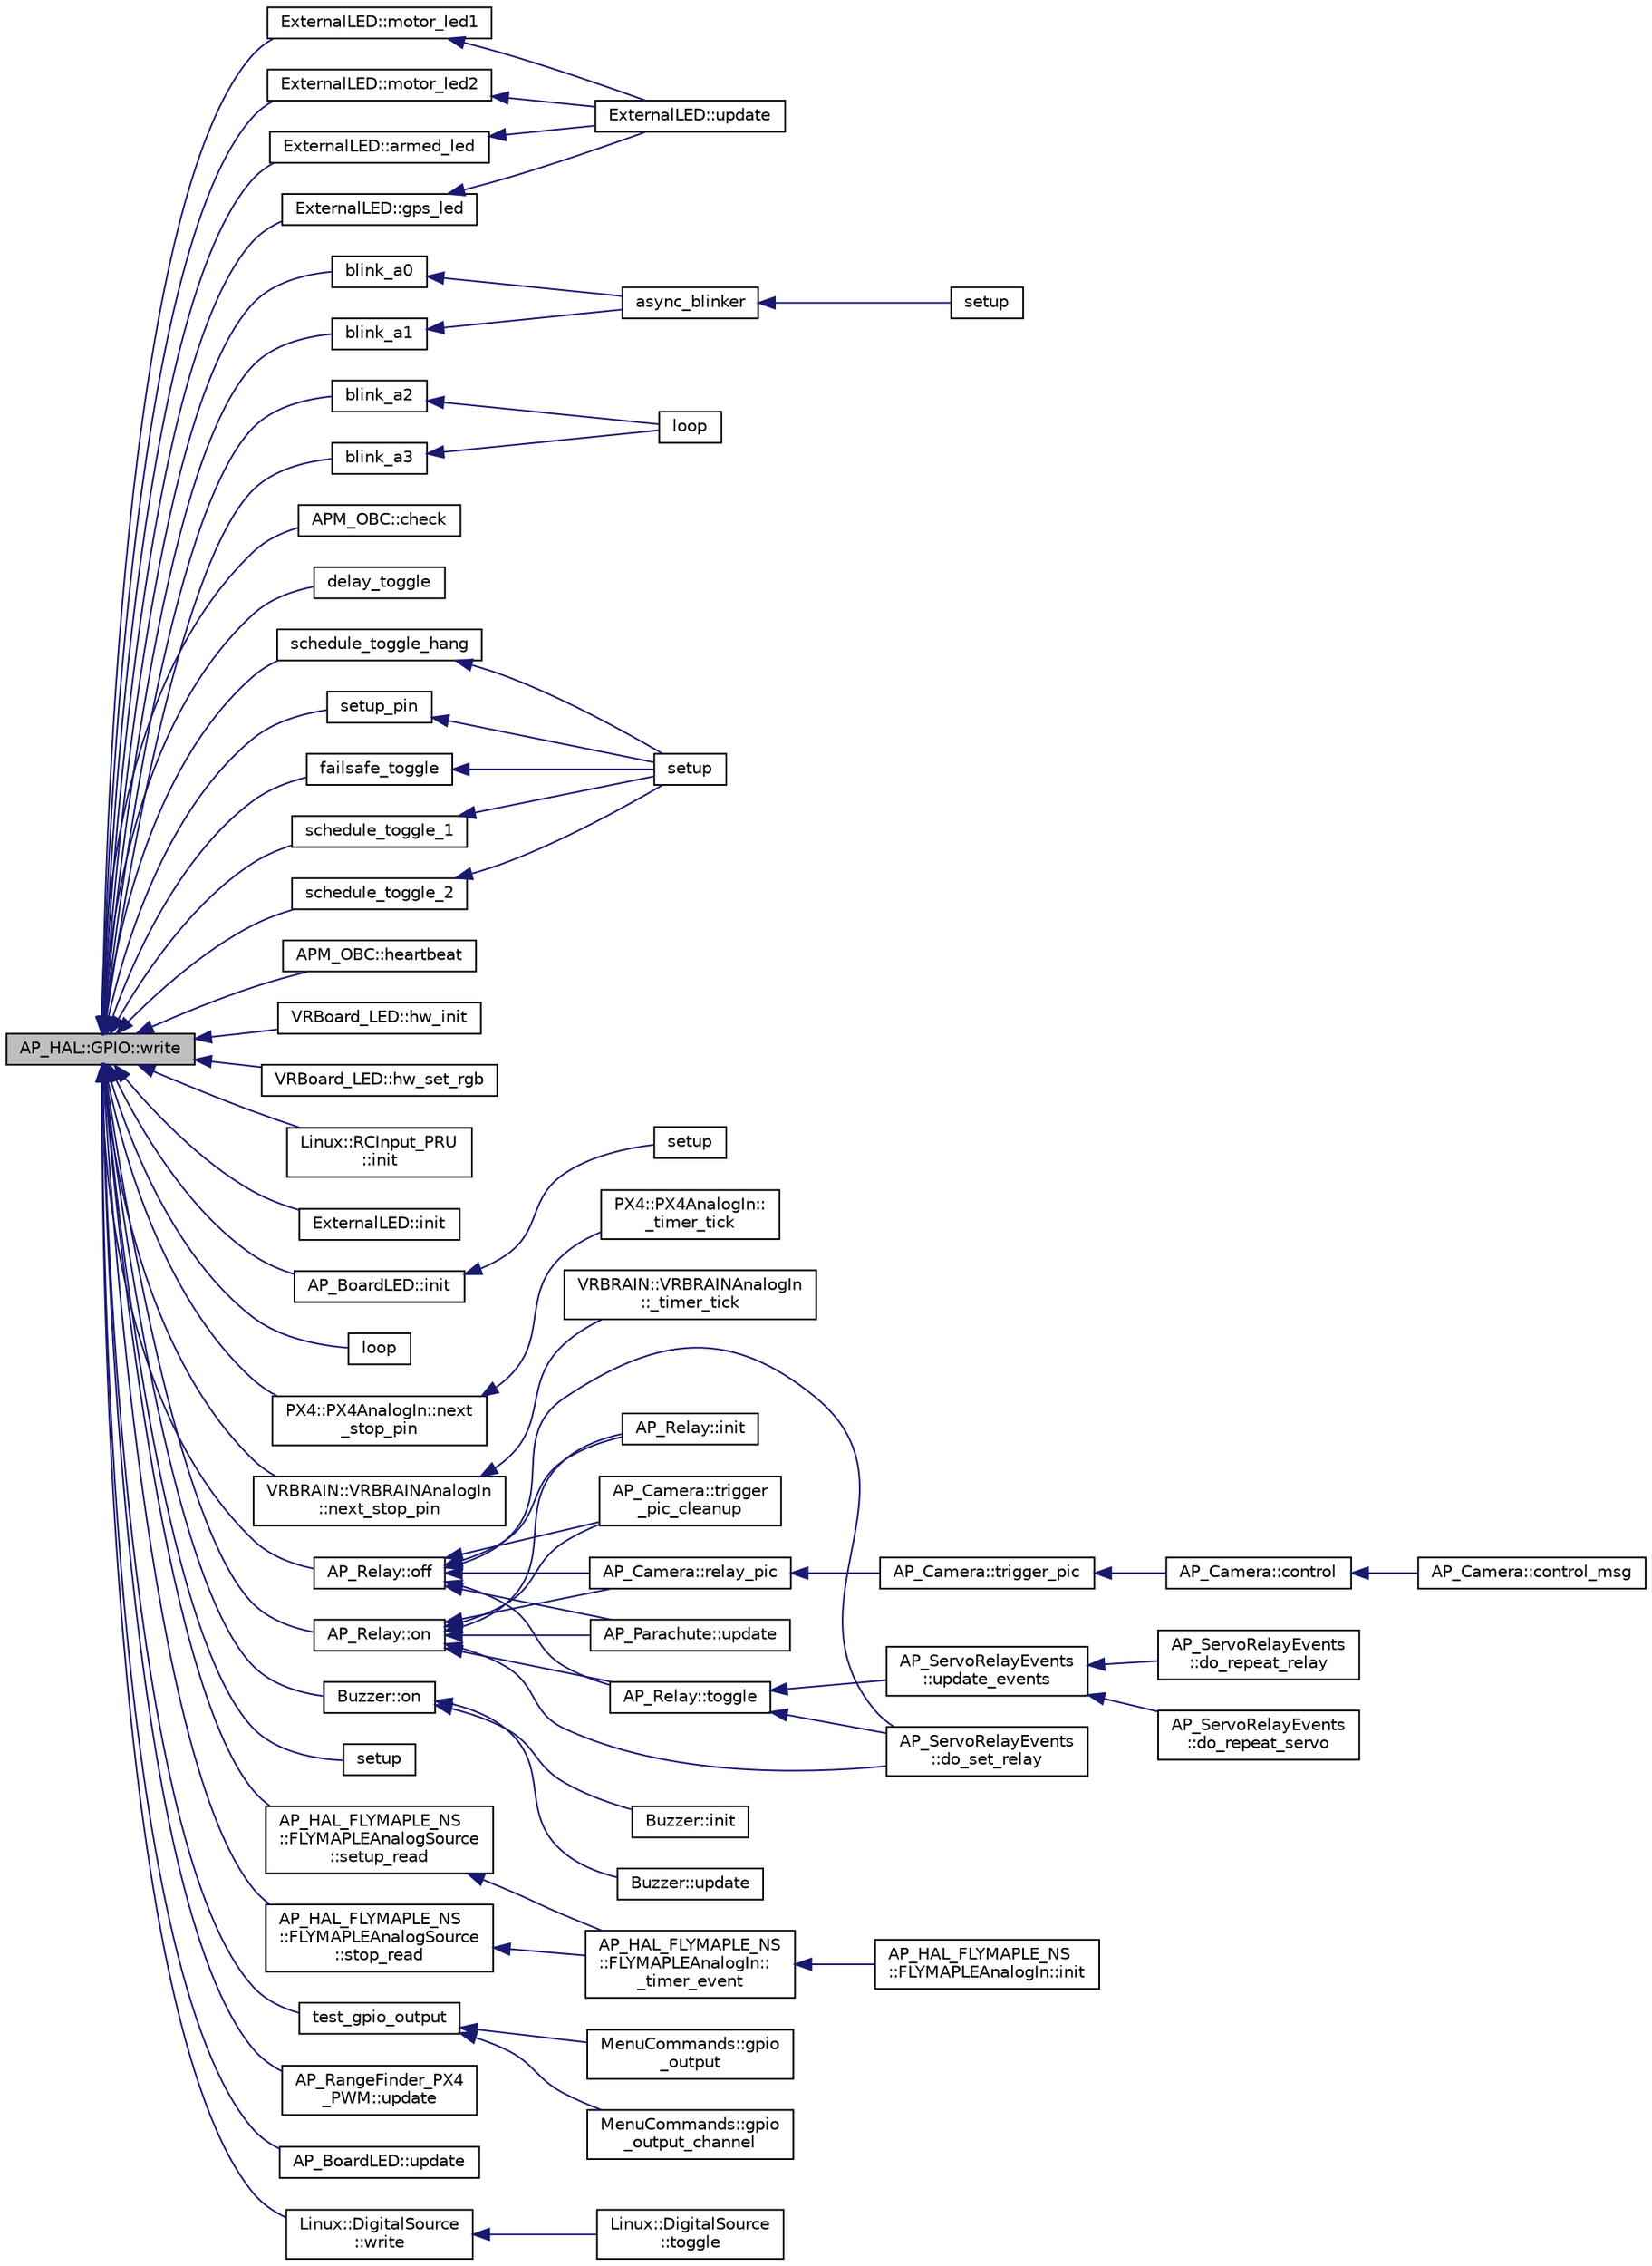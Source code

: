 digraph "AP_HAL::GPIO::write"
{
 // INTERACTIVE_SVG=YES
  edge [fontname="Helvetica",fontsize="10",labelfontname="Helvetica",labelfontsize="10"];
  node [fontname="Helvetica",fontsize="10",shape=record];
  rankdir="LR";
  Node1 [label="AP_HAL::GPIO::write",height=0.2,width=0.4,color="black", fillcolor="grey75", style="filled", fontcolor="black"];
  Node1 -> Node2 [dir="back",color="midnightblue",fontsize="10",style="solid",fontname="Helvetica"];
  Node2 [label="ExternalLED::armed_led",height=0.2,width=0.4,color="black", fillcolor="white", style="filled",URL="$classExternalLED.html#a7c818fff1f058f49e270f1df69c7fc07"];
  Node2 -> Node3 [dir="back",color="midnightblue",fontsize="10",style="solid",fontname="Helvetica"];
  Node3 [label="ExternalLED::update",height=0.2,width=0.4,color="black", fillcolor="white", style="filled",URL="$classExternalLED.html#a8cb1175f00faa179f2f68f39ac50a458"];
  Node1 -> Node4 [dir="back",color="midnightblue",fontsize="10",style="solid",fontname="Helvetica"];
  Node4 [label="blink_a0",height=0.2,width=0.4,color="black", fillcolor="white", style="filled",URL="$Semaphore_8cpp.html#ad26eab0db2acba1e252c0f9db67a2551"];
  Node4 -> Node5 [dir="back",color="midnightblue",fontsize="10",style="solid",fontname="Helvetica"];
  Node5 [label="async_blinker",height=0.2,width=0.4,color="black", fillcolor="white", style="filled",URL="$Semaphore_8cpp.html#a1cfe5a3d46f00864324a4588929b353b"];
  Node5 -> Node6 [dir="back",color="midnightblue",fontsize="10",style="solid",fontname="Helvetica"];
  Node6 [label="setup",height=0.2,width=0.4,color="black", fillcolor="white", style="filled",URL="$Semaphore_8cpp.html#a7dfd9b79bc5a37d7df40207afbc5431f"];
  Node1 -> Node7 [dir="back",color="midnightblue",fontsize="10",style="solid",fontname="Helvetica"];
  Node7 [label="blink_a1",height=0.2,width=0.4,color="black", fillcolor="white", style="filled",URL="$Semaphore_8cpp.html#acfa4efd9b979fe95ceabbbd93a87e540"];
  Node7 -> Node5 [dir="back",color="midnightblue",fontsize="10",style="solid",fontname="Helvetica"];
  Node1 -> Node8 [dir="back",color="midnightblue",fontsize="10",style="solid",fontname="Helvetica"];
  Node8 [label="blink_a2",height=0.2,width=0.4,color="black", fillcolor="white", style="filled",URL="$Semaphore_8cpp.html#aa7111f1280e1d20089f2e1e4fd73f25e"];
  Node8 -> Node9 [dir="back",color="midnightblue",fontsize="10",style="solid",fontname="Helvetica"];
  Node9 [label="loop",height=0.2,width=0.4,color="black", fillcolor="white", style="filled",URL="$Semaphore_8cpp.html#a0b33edabd7f1c4e4a0bf32c67269be2f"];
  Node1 -> Node10 [dir="back",color="midnightblue",fontsize="10",style="solid",fontname="Helvetica"];
  Node10 [label="blink_a3",height=0.2,width=0.4,color="black", fillcolor="white", style="filled",URL="$Semaphore_8cpp.html#a6d72fc68f0df4276eb0415cfabfe389c"];
  Node10 -> Node9 [dir="back",color="midnightblue",fontsize="10",style="solid",fontname="Helvetica"];
  Node1 -> Node11 [dir="back",color="midnightblue",fontsize="10",style="solid",fontname="Helvetica"];
  Node11 [label="APM_OBC::check",height=0.2,width=0.4,color="black", fillcolor="white", style="filled",URL="$classAPM__OBC.html#abcd546549be8688ab9cd0c46147dc077"];
  Node1 -> Node12 [dir="back",color="midnightblue",fontsize="10",style="solid",fontname="Helvetica"];
  Node12 [label="delay_toggle",height=0.2,width=0.4,color="black", fillcolor="white", style="filled",URL="$AP__HAL__FLYMAPLE_2examples_2Scheduler_2Scheduler_8cpp.html#a0464e12663d1cc5ef370fbe3991cfbd5"];
  Node1 -> Node13 [dir="back",color="midnightblue",fontsize="10",style="solid",fontname="Helvetica"];
  Node13 [label="failsafe_toggle",height=0.2,width=0.4,color="black", fillcolor="white", style="filled",URL="$AP__HAL__FLYMAPLE_2examples_2Scheduler_2Scheduler_8cpp.html#ad7d75597fa5114bc61e90a30fd637222"];
  Node13 -> Node14 [dir="back",color="midnightblue",fontsize="10",style="solid",fontname="Helvetica"];
  Node14 [label="setup",height=0.2,width=0.4,color="black", fillcolor="white", style="filled",URL="$AP__HAL__FLYMAPLE_2examples_2Scheduler_2Scheduler_8cpp.html#a7dfd9b79bc5a37d7df40207afbc5431f"];
  Node1 -> Node15 [dir="back",color="midnightblue",fontsize="10",style="solid",fontname="Helvetica"];
  Node15 [label="ExternalLED::gps_led",height=0.2,width=0.4,color="black", fillcolor="white", style="filled",URL="$classExternalLED.html#aa8be1ed06774218a107c6a2e90a1302b"];
  Node15 -> Node3 [dir="back",color="midnightblue",fontsize="10",style="solid",fontname="Helvetica"];
  Node1 -> Node16 [dir="back",color="midnightblue",fontsize="10",style="solid",fontname="Helvetica"];
  Node16 [label="APM_OBC::heartbeat",height=0.2,width=0.4,color="black", fillcolor="white", style="filled",URL="$classAPM__OBC.html#a403314b2d0960232f2681d2cc4ae864c"];
  Node1 -> Node17 [dir="back",color="midnightblue",fontsize="10",style="solid",fontname="Helvetica"];
  Node17 [label="VRBoard_LED::hw_init",height=0.2,width=0.4,color="black", fillcolor="white", style="filled",URL="$classVRBoard__LED.html#a85e5061a4ae9f1d6b3de076951ee5f7a"];
  Node1 -> Node18 [dir="back",color="midnightblue",fontsize="10",style="solid",fontname="Helvetica"];
  Node18 [label="VRBoard_LED::hw_set_rgb",height=0.2,width=0.4,color="black", fillcolor="white", style="filled",URL="$classVRBoard__LED.html#adf4afe11a6b0d9a5ad94fd8ebb8d3588"];
  Node1 -> Node19 [dir="back",color="midnightblue",fontsize="10",style="solid",fontname="Helvetica"];
  Node19 [label="Linux::RCInput_PRU\l::init",height=0.2,width=0.4,color="black", fillcolor="white", style="filled",URL="$classLinux_1_1RCInput__PRU.html#aadbe38f67f9500275cbdb9dd69b0eb4c"];
  Node1 -> Node20 [dir="back",color="midnightblue",fontsize="10",style="solid",fontname="Helvetica"];
  Node20 [label="ExternalLED::init",height=0.2,width=0.4,color="black", fillcolor="white", style="filled",URL="$classExternalLED.html#a28ac4e29e709c5be94a074f78bcdbcb6"];
  Node1 -> Node21 [dir="back",color="midnightblue",fontsize="10",style="solid",fontname="Helvetica"];
  Node21 [label="AP_BoardLED::init",height=0.2,width=0.4,color="black", fillcolor="white", style="filled",URL="$classAP__BoardLED.html#a0e4de7ec47c7e204d07481d707faf3dd"];
  Node21 -> Node22 [dir="back",color="midnightblue",fontsize="10",style="solid",fontname="Helvetica"];
  Node22 [label="setup",height=0.2,width=0.4,color="black", fillcolor="white", style="filled",URL="$GPS__AUTO__test_8cpp.html#a4fc01d736fe50cf5b977f755b675f11d"];
  Node1 -> Node23 [dir="back",color="midnightblue",fontsize="10",style="solid",fontname="Helvetica"];
  Node23 [label="loop",height=0.2,width=0.4,color="black", fillcolor="white", style="filled",URL="$FLYMAPLE_2examples_2RCInput_2RCInput_8cpp.html#a0b33edabd7f1c4e4a0bf32c67269be2f"];
  Node1 -> Node24 [dir="back",color="midnightblue",fontsize="10",style="solid",fontname="Helvetica"];
  Node24 [label="ExternalLED::motor_led1",height=0.2,width=0.4,color="black", fillcolor="white", style="filled",URL="$classExternalLED.html#a63fffcb5dffb7a8105f5a4d0d4e30010"];
  Node24 -> Node3 [dir="back",color="midnightblue",fontsize="10",style="solid",fontname="Helvetica"];
  Node1 -> Node25 [dir="back",color="midnightblue",fontsize="10",style="solid",fontname="Helvetica"];
  Node25 [label="ExternalLED::motor_led2",height=0.2,width=0.4,color="black", fillcolor="white", style="filled",URL="$classExternalLED.html#ae1bcb4e0eb1ecc285aeaf068e6205954"];
  Node25 -> Node3 [dir="back",color="midnightblue",fontsize="10",style="solid",fontname="Helvetica"];
  Node1 -> Node26 [dir="back",color="midnightblue",fontsize="10",style="solid",fontname="Helvetica"];
  Node26 [label="PX4::PX4AnalogIn::next\l_stop_pin",height=0.2,width=0.4,color="black", fillcolor="white", style="filled",URL="$classPX4_1_1PX4AnalogIn.html#a7faa536d4196883a2cc9e634e7ef2bc3"];
  Node26 -> Node27 [dir="back",color="midnightblue",fontsize="10",style="solid",fontname="Helvetica"];
  Node27 [label="PX4::PX4AnalogIn::\l_timer_tick",height=0.2,width=0.4,color="black", fillcolor="white", style="filled",URL="$classPX4_1_1PX4AnalogIn.html#a8a56bfd768600281c018928ffe92e638"];
  Node1 -> Node28 [dir="back",color="midnightblue",fontsize="10",style="solid",fontname="Helvetica"];
  Node28 [label="VRBRAIN::VRBRAINAnalogIn\l::next_stop_pin",height=0.2,width=0.4,color="black", fillcolor="white", style="filled",URL="$classVRBRAIN_1_1VRBRAINAnalogIn.html#a3bd770ed51b38ce10d4f5db6f234485c"];
  Node28 -> Node29 [dir="back",color="midnightblue",fontsize="10",style="solid",fontname="Helvetica"];
  Node29 [label="VRBRAIN::VRBRAINAnalogIn\l::_timer_tick",height=0.2,width=0.4,color="black", fillcolor="white", style="filled",URL="$classVRBRAIN_1_1VRBRAINAnalogIn.html#a40d1f2b6221fd1af277a15d8c4c2b841"];
  Node1 -> Node30 [dir="back",color="midnightblue",fontsize="10",style="solid",fontname="Helvetica"];
  Node30 [label="AP_Relay::off",height=0.2,width=0.4,color="black", fillcolor="white", style="filled",URL="$classAP__Relay.html#aff679a24b3c6b73f066e1e62c86e0fae"];
  Node30 -> Node31 [dir="back",color="midnightblue",fontsize="10",style="solid",fontname="Helvetica"];
  Node31 [label="AP_ServoRelayEvents\l::do_set_relay",height=0.2,width=0.4,color="black", fillcolor="white", style="filled",URL="$classAP__ServoRelayEvents.html#a97e7a71ad2ed00b9b4ceb20bc617be4c"];
  Node30 -> Node32 [dir="back",color="midnightblue",fontsize="10",style="solid",fontname="Helvetica"];
  Node32 [label="AP_Relay::init",height=0.2,width=0.4,color="black", fillcolor="white", style="filled",URL="$classAP__Relay.html#aa13db0b0f4e316fe33459b659a642d9f"];
  Node30 -> Node33 [dir="back",color="midnightblue",fontsize="10",style="solid",fontname="Helvetica"];
  Node33 [label="AP_Camera::relay_pic",height=0.2,width=0.4,color="black", fillcolor="white", style="filled",URL="$classAP__Camera.html#a73b785894a0650a4dd8b1ffc24c4c250",tooltip="basic relay activation "];
  Node33 -> Node34 [dir="back",color="midnightblue",fontsize="10",style="solid",fontname="Helvetica"];
  Node34 [label="AP_Camera::trigger_pic",height=0.2,width=0.4,color="black", fillcolor="white", style="filled",URL="$classAP__Camera.html#a74372e2b8e5d3cd3b464f2ef417cb0f6"];
  Node34 -> Node35 [dir="back",color="midnightblue",fontsize="10",style="solid",fontname="Helvetica"];
  Node35 [label="AP_Camera::control",height=0.2,width=0.4,color="black", fillcolor="white", style="filled",URL="$classAP__Camera.html#a7c7aa23d1a71db5345bb11899bbb8f31"];
  Node35 -> Node36 [dir="back",color="midnightblue",fontsize="10",style="solid",fontname="Helvetica"];
  Node36 [label="AP_Camera::control_msg",height=0.2,width=0.4,color="black", fillcolor="white", style="filled",URL="$classAP__Camera.html#a27664cf70d78d5af17d66a3d715048db",tooltip="decode deprecated MavLink message that controls camera. "];
  Node30 -> Node37 [dir="back",color="midnightblue",fontsize="10",style="solid",fontname="Helvetica"];
  Node37 [label="AP_Relay::toggle",height=0.2,width=0.4,color="black", fillcolor="white", style="filled",URL="$classAP__Relay.html#acadbe252379390594091edd75953456a"];
  Node37 -> Node31 [dir="back",color="midnightblue",fontsize="10",style="solid",fontname="Helvetica"];
  Node37 -> Node38 [dir="back",color="midnightblue",fontsize="10",style="solid",fontname="Helvetica"];
  Node38 [label="AP_ServoRelayEvents\l::update_events",height=0.2,width=0.4,color="black", fillcolor="white", style="filled",URL="$classAP__ServoRelayEvents.html#abae99d08dbec323313058baebc468f0e"];
  Node38 -> Node39 [dir="back",color="midnightblue",fontsize="10",style="solid",fontname="Helvetica"];
  Node39 [label="AP_ServoRelayEvents\l::do_repeat_relay",height=0.2,width=0.4,color="black", fillcolor="white", style="filled",URL="$classAP__ServoRelayEvents.html#a7bc553c3358ab805cc1ff315ca60ff97"];
  Node38 -> Node40 [dir="back",color="midnightblue",fontsize="10",style="solid",fontname="Helvetica"];
  Node40 [label="AP_ServoRelayEvents\l::do_repeat_servo",height=0.2,width=0.4,color="black", fillcolor="white", style="filled",URL="$classAP__ServoRelayEvents.html#af3cde3623c5f0fa9368aa46eb85f916e"];
  Node30 -> Node41 [dir="back",color="midnightblue",fontsize="10",style="solid",fontname="Helvetica"];
  Node41 [label="AP_Camera::trigger\l_pic_cleanup",height=0.2,width=0.4,color="black", fillcolor="white", style="filled",URL="$classAP__Camera.html#a3124ce12331fb79e0b68b7067d609be2"];
  Node30 -> Node42 [dir="back",color="midnightblue",fontsize="10",style="solid",fontname="Helvetica"];
  Node42 [label="AP_Parachute::update",height=0.2,width=0.4,color="black", fillcolor="white", style="filled",URL="$classAP__Parachute.html#a986da5e4faa8be2479c695317263a1cc",tooltip="update - shuts off the trigger should be called at about 10hz "];
  Node1 -> Node43 [dir="back",color="midnightblue",fontsize="10",style="solid",fontname="Helvetica"];
  Node43 [label="AP_Relay::on",height=0.2,width=0.4,color="black", fillcolor="white", style="filled",URL="$classAP__Relay.html#a8f00e5559174917b795ef84472822e53"];
  Node43 -> Node31 [dir="back",color="midnightblue",fontsize="10",style="solid",fontname="Helvetica"];
  Node43 -> Node32 [dir="back",color="midnightblue",fontsize="10",style="solid",fontname="Helvetica"];
  Node43 -> Node33 [dir="back",color="midnightblue",fontsize="10",style="solid",fontname="Helvetica"];
  Node43 -> Node37 [dir="back",color="midnightblue",fontsize="10",style="solid",fontname="Helvetica"];
  Node43 -> Node41 [dir="back",color="midnightblue",fontsize="10",style="solid",fontname="Helvetica"];
  Node43 -> Node42 [dir="back",color="midnightblue",fontsize="10",style="solid",fontname="Helvetica"];
  Node1 -> Node44 [dir="back",color="midnightblue",fontsize="10",style="solid",fontname="Helvetica"];
  Node44 [label="Buzzer::on",height=0.2,width=0.4,color="black", fillcolor="white", style="filled",URL="$classBuzzer.html#a7febd0198541a90c55bae1fd5db8aa0a",tooltip="on - turns the buzzer on or off "];
  Node44 -> Node45 [dir="back",color="midnightblue",fontsize="10",style="solid",fontname="Helvetica"];
  Node45 [label="Buzzer::init",height=0.2,width=0.4,color="black", fillcolor="white", style="filled",URL="$classBuzzer.html#a6ee5ad9fb45aacae1554ce6f179c0c91",tooltip="init - initialise the buzzer "];
  Node44 -> Node46 [dir="back",color="midnightblue",fontsize="10",style="solid",fontname="Helvetica"];
  Node46 [label="Buzzer::update",height=0.2,width=0.4,color="black", fillcolor="white", style="filled",URL="$classBuzzer.html#a36dfc211160a93e1f8f939cad7040da8",tooltip="update - updates buzzer according to timed_updated. Should be called at 50Hz "];
  Node1 -> Node47 [dir="back",color="midnightblue",fontsize="10",style="solid",fontname="Helvetica"];
  Node47 [label="schedule_toggle_1",height=0.2,width=0.4,color="black", fillcolor="white", style="filled",URL="$AP__HAL__FLYMAPLE_2examples_2Scheduler_2Scheduler_8cpp.html#ad9c11d77738975b56820c0157453e4a7"];
  Node47 -> Node14 [dir="back",color="midnightblue",fontsize="10",style="solid",fontname="Helvetica"];
  Node1 -> Node48 [dir="back",color="midnightblue",fontsize="10",style="solid",fontname="Helvetica"];
  Node48 [label="schedule_toggle_2",height=0.2,width=0.4,color="black", fillcolor="white", style="filled",URL="$AP__HAL__FLYMAPLE_2examples_2Scheduler_2Scheduler_8cpp.html#a704f6ee081a83a1f03e991488fe5d490"];
  Node48 -> Node14 [dir="back",color="midnightblue",fontsize="10",style="solid",fontname="Helvetica"];
  Node1 -> Node49 [dir="back",color="midnightblue",fontsize="10",style="solid",fontname="Helvetica"];
  Node49 [label="schedule_toggle_hang",height=0.2,width=0.4,color="black", fillcolor="white", style="filled",URL="$AP__HAL__FLYMAPLE_2examples_2Scheduler_2Scheduler_8cpp.html#affc74ef1f7f1e9a6c8f6368debd35767"];
  Node49 -> Node14 [dir="back",color="midnightblue",fontsize="10",style="solid",fontname="Helvetica"];
  Node1 -> Node50 [dir="back",color="midnightblue",fontsize="10",style="solid",fontname="Helvetica"];
  Node50 [label="setup",height=0.2,width=0.4,color="black", fillcolor="white", style="filled",URL="$FLYMAPLE_2examples_2RCInput_2RCInput_8cpp.html#a7dfd9b79bc5a37d7df40207afbc5431f"];
  Node1 -> Node51 [dir="back",color="midnightblue",fontsize="10",style="solid",fontname="Helvetica"];
  Node51 [label="setup_pin",height=0.2,width=0.4,color="black", fillcolor="white", style="filled",URL="$AP__HAL__FLYMAPLE_2examples_2Scheduler_2Scheduler_8cpp.html#ae4dec54b1f719011f6e5319f5c715f86"];
  Node51 -> Node14 [dir="back",color="midnightblue",fontsize="10",style="solid",fontname="Helvetica"];
  Node1 -> Node52 [dir="back",color="midnightblue",fontsize="10",style="solid",fontname="Helvetica"];
  Node52 [label="AP_HAL_FLYMAPLE_NS\l::FLYMAPLEAnalogSource\l::setup_read",height=0.2,width=0.4,color="black", fillcolor="white", style="filled",URL="$classAP__HAL__FLYMAPLE__NS_1_1FLYMAPLEAnalogSource.html#a6ef82686b073a411432ef5fc46978abd"];
  Node52 -> Node53 [dir="back",color="midnightblue",fontsize="10",style="solid",fontname="Helvetica"];
  Node53 [label="AP_HAL_FLYMAPLE_NS\l::FLYMAPLEAnalogIn::\l_timer_event",height=0.2,width=0.4,color="black", fillcolor="white", style="filled",URL="$classAP__HAL__FLYMAPLE__NS_1_1FLYMAPLEAnalogIn.html#ab17cfe5bb04acfc2d29d42928bec8fbc"];
  Node53 -> Node54 [dir="back",color="midnightblue",fontsize="10",style="solid",fontname="Helvetica"];
  Node54 [label="AP_HAL_FLYMAPLE_NS\l::FLYMAPLEAnalogIn::init",height=0.2,width=0.4,color="black", fillcolor="white", style="filled",URL="$classAP__HAL__FLYMAPLE__NS_1_1FLYMAPLEAnalogIn.html#ae423a39ebccf9024db5e7097a6c0a7ca"];
  Node1 -> Node55 [dir="back",color="midnightblue",fontsize="10",style="solid",fontname="Helvetica"];
  Node55 [label="AP_HAL_FLYMAPLE_NS\l::FLYMAPLEAnalogSource\l::stop_read",height=0.2,width=0.4,color="black", fillcolor="white", style="filled",URL="$classAP__HAL__FLYMAPLE__NS_1_1FLYMAPLEAnalogSource.html#aec39c0595cf7aaf3e1f7a349c74d0579"];
  Node55 -> Node53 [dir="back",color="midnightblue",fontsize="10",style="solid",fontname="Helvetica"];
  Node1 -> Node56 [dir="back",color="midnightblue",fontsize="10",style="solid",fontname="Helvetica"];
  Node56 [label="test_gpio_output",height=0.2,width=0.4,color="black", fillcolor="white", style="filled",URL="$GPIOTest_8cpp.html#a865a1031a902ba4cdd4b1b9031939cd8"];
  Node56 -> Node57 [dir="back",color="midnightblue",fontsize="10",style="solid",fontname="Helvetica"];
  Node57 [label="MenuCommands::gpio\l_output",height=0.2,width=0.4,color="black", fillcolor="white", style="filled",URL="$classMenuCommands.html#afa6d3a1a995a54eb412c25988fbe0fba"];
  Node56 -> Node58 [dir="back",color="midnightblue",fontsize="10",style="solid",fontname="Helvetica"];
  Node58 [label="MenuCommands::gpio\l_output_channel",height=0.2,width=0.4,color="black", fillcolor="white", style="filled",URL="$classMenuCommands.html#a1d7748272d4fc032e7a1a0d6dd85c8f2"];
  Node1 -> Node59 [dir="back",color="midnightblue",fontsize="10",style="solid",fontname="Helvetica"];
  Node59 [label="AP_RangeFinder_PX4\l_PWM::update",height=0.2,width=0.4,color="black", fillcolor="white", style="filled",URL="$classAP__RangeFinder__PX4__PWM.html#a434a00adf4f58b34de67fb54131cdec0"];
  Node1 -> Node60 [dir="back",color="midnightblue",fontsize="10",style="solid",fontname="Helvetica"];
  Node60 [label="AP_BoardLED::update",height=0.2,width=0.4,color="black", fillcolor="white", style="filled",URL="$classAP__BoardLED.html#a1878a307686bde4c8004c2c995125bc4"];
  Node1 -> Node61 [dir="back",color="midnightblue",fontsize="10",style="solid",fontname="Helvetica"];
  Node61 [label="Linux::DigitalSource\l::write",height=0.2,width=0.4,color="black", fillcolor="white", style="filled",URL="$classLinux_1_1DigitalSource.html#afb02206b6d890a5c3bc401d0ffa367aa"];
  Node61 -> Node62 [dir="back",color="midnightblue",fontsize="10",style="solid",fontname="Helvetica"];
  Node62 [label="Linux::DigitalSource\l::toggle",height=0.2,width=0.4,color="black", fillcolor="white", style="filled",URL="$classLinux_1_1DigitalSource.html#adb7836c18f86869e408102d33f6fe5a3"];
}
